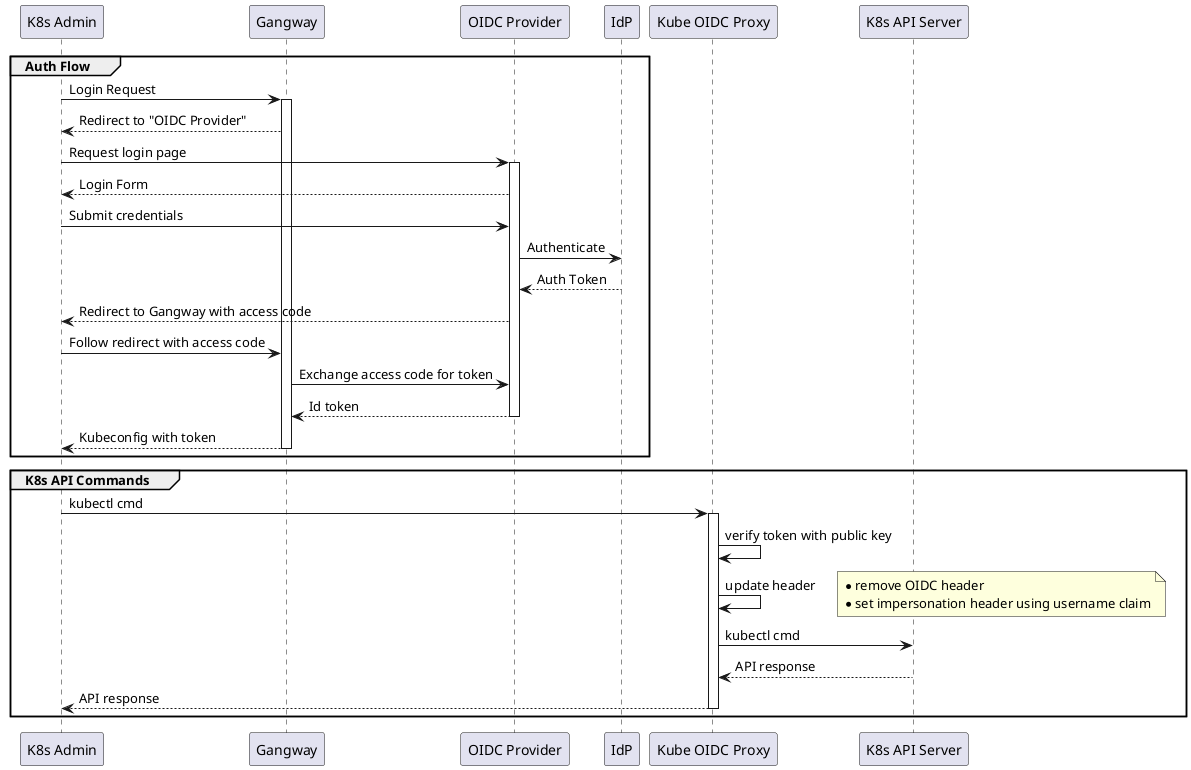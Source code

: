 @startuml AKS-OIDC-Login-and-K8s-Request
group Auth Flow
    "K8s Admin"->Gangway: Login Request
    activate Gangway 
    Gangway -->"K8s Admin": Redirect to "OIDC Provider"
    "K8s Admin" -> "OIDC Provider":Request login page
    activate "OIDC Provider" 
    "OIDC Provider" --> "K8s Admin": Login Form
    "K8s Admin"-> "OIDC Provider": Submit credentials
    "OIDC Provider" -> IdP: Authenticate
    IdP --> "OIDC Provider": Auth Token
    "OIDC Provider" --> "K8s Admin": Redirect to Gangway with access code
    "K8s Admin" -> Gangway: Follow redirect with access code
    Gangway -> "OIDC Provider": Exchange access code for token
    "OIDC Provider" --> Gangway: Id token
    deactivate "OIDC Provider"
    Gangway --> "K8s Admin": Kubeconfig with token
    deactivate Gangway
end
group K8s API Commands
    "K8s Admin"->"Kube OIDC Proxy": kubectl cmd
    activate "Kube OIDC Proxy"
    "Kube OIDC Proxy" -> "Kube OIDC Proxy": verify token with public key
    "Kube OIDC Proxy" -> "Kube OIDC Proxy": update header
    note right
        * remove OIDC header 
        * set impersonation header using username claim
    end note
    "Kube OIDC Proxy" -> "K8s API Server": kubectl cmd
    "K8s API Server" --> "Kube OIDC Proxy": API response
    "Kube OIDC Proxy" --> "K8s Admin": API response
    deactivate "Kube OIDC Proxy"
end
@enduml 
